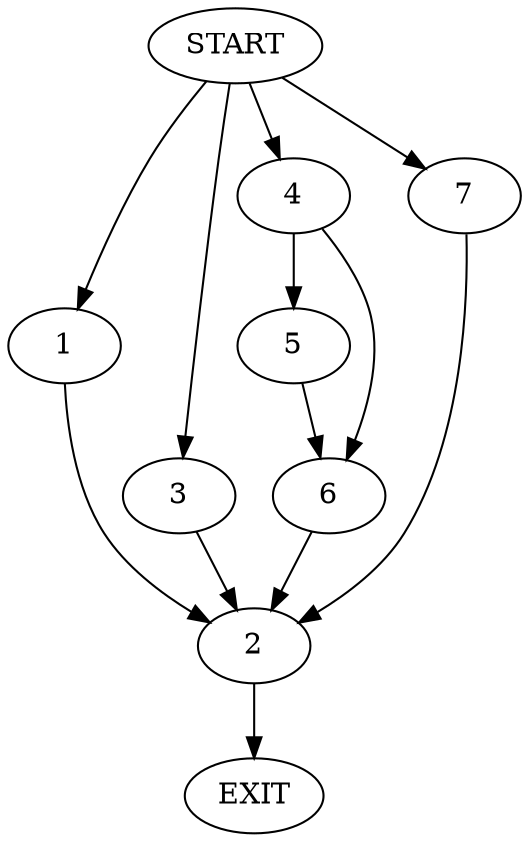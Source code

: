 digraph {
0 [label="START"]
8 [label="EXIT"]
0 -> 1
1 -> 2
2 -> 8
0 -> 3
3 -> 2
0 -> 4
4 -> 5
4 -> 6
6 -> 2
5 -> 6
0 -> 7
7 -> 2
}
